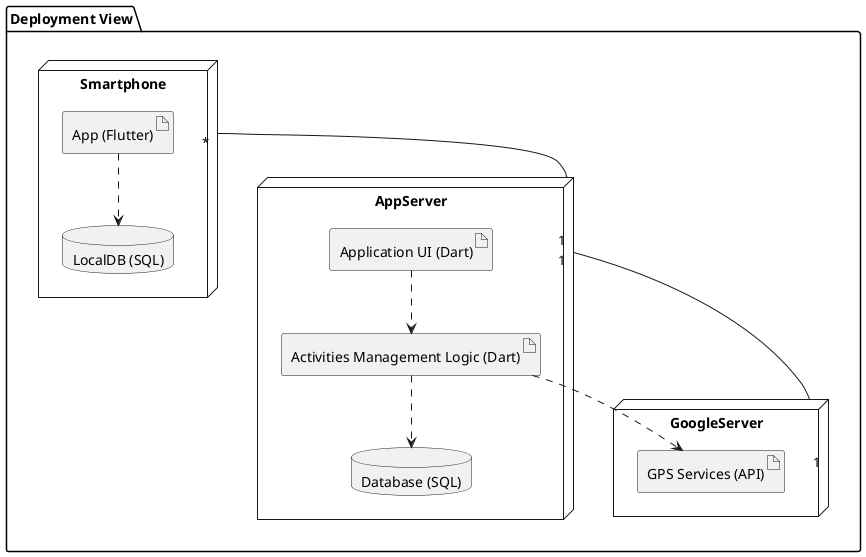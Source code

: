 @startuml Physical Architeture

package "Deployment View" {

    node Smartphone {
        artifact "App (Flutter)" as nome{
        }

        database "LocalDB (SQL)" as localDB {
        }

        nome ..> localDB
    }

    node AppServer {

        top to bottom direction

        artifact "Application UI (Dart)" as AppUI {
        }

        
        artifact "Activities Management Logic (Dart)" as ACTM {
        }

        database "Database (SQL)" as database {
        }

        AppUI ..> ACTM

        ACTM ..> database


    }


    node GoogleServer {
        artifact "GPS Services (API)" as GPS {
        }
    }

    Smartphone "*" -- "1" AppServer

    ACTM  ..> GPS

    AppServer "1" -- "1" GoogleServer
}

@enduml